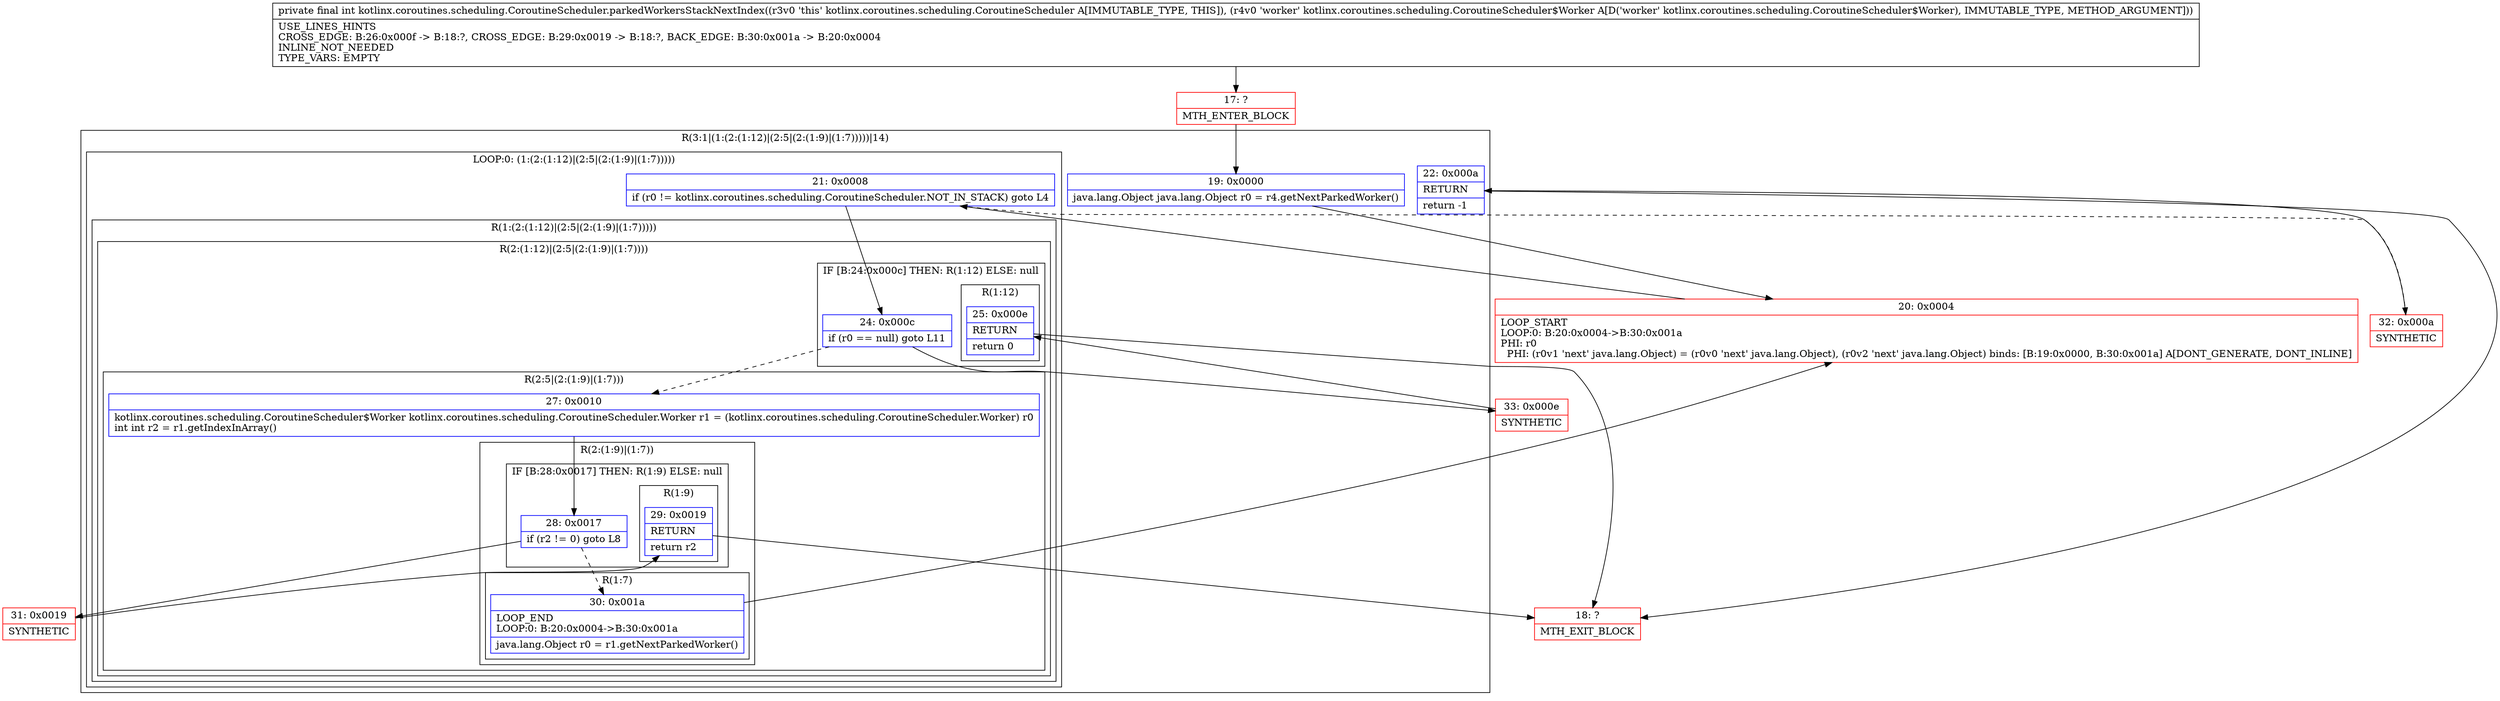 digraph "CFG forkotlinx.coroutines.scheduling.CoroutineScheduler.parkedWorkersStackNextIndex(Lkotlinx\/coroutines\/scheduling\/CoroutineScheduler$Worker;)I" {
subgraph cluster_Region_1773530065 {
label = "R(3:1|(1:(2:(1:12)|(2:5|(2:(1:9)|(1:7)))))|14)";
node [shape=record,color=blue];
Node_19 [shape=record,label="{19\:\ 0x0000|java.lang.Object java.lang.Object r0 = r4.getNextParkedWorker()\l}"];
subgraph cluster_LoopRegion_770649218 {
label = "LOOP:0: (1:(2:(1:12)|(2:5|(2:(1:9)|(1:7)))))";
node [shape=record,color=blue];
Node_21 [shape=record,label="{21\:\ 0x0008|if (r0 != kotlinx.coroutines.scheduling.CoroutineScheduler.NOT_IN_STACK) goto L4\l}"];
subgraph cluster_Region_1942298646 {
label = "R(1:(2:(1:12)|(2:5|(2:(1:9)|(1:7)))))";
node [shape=record,color=blue];
subgraph cluster_Region_1117165950 {
label = "R(2:(1:12)|(2:5|(2:(1:9)|(1:7))))";
node [shape=record,color=blue];
subgraph cluster_IfRegion_1002221177 {
label = "IF [B:24:0x000c] THEN: R(1:12) ELSE: null";
node [shape=record,color=blue];
Node_24 [shape=record,label="{24\:\ 0x000c|if (r0 == null) goto L11\l}"];
subgraph cluster_Region_221054898 {
label = "R(1:12)";
node [shape=record,color=blue];
Node_25 [shape=record,label="{25\:\ 0x000e|RETURN\l|return 0\l}"];
}
}
subgraph cluster_Region_2098274748 {
label = "R(2:5|(2:(1:9)|(1:7)))";
node [shape=record,color=blue];
Node_27 [shape=record,label="{27\:\ 0x0010|kotlinx.coroutines.scheduling.CoroutineScheduler$Worker kotlinx.coroutines.scheduling.CoroutineScheduler.Worker r1 = (kotlinx.coroutines.scheduling.CoroutineScheduler.Worker) r0\lint int r2 = r1.getIndexInArray()\l}"];
subgraph cluster_Region_2019073283 {
label = "R(2:(1:9)|(1:7))";
node [shape=record,color=blue];
subgraph cluster_IfRegion_1781500241 {
label = "IF [B:28:0x0017] THEN: R(1:9) ELSE: null";
node [shape=record,color=blue];
Node_28 [shape=record,label="{28\:\ 0x0017|if (r2 != 0) goto L8\l}"];
subgraph cluster_Region_1047540650 {
label = "R(1:9)";
node [shape=record,color=blue];
Node_29 [shape=record,label="{29\:\ 0x0019|RETURN\l|return r2\l}"];
}
}
subgraph cluster_Region_1797228225 {
label = "R(1:7)";
node [shape=record,color=blue];
Node_30 [shape=record,label="{30\:\ 0x001a|LOOP_END\lLOOP:0: B:20:0x0004\-\>B:30:0x001a\l|java.lang.Object r0 = r1.getNextParkedWorker()\l}"];
}
}
}
}
}
}
Node_22 [shape=record,label="{22\:\ 0x000a|RETURN\l|return \-1\l}"];
}
Node_17 [shape=record,color=red,label="{17\:\ ?|MTH_ENTER_BLOCK\l}"];
Node_20 [shape=record,color=red,label="{20\:\ 0x0004|LOOP_START\lLOOP:0: B:20:0x0004\-\>B:30:0x001a\lPHI: r0 \l  PHI: (r0v1 'next' java.lang.Object) = (r0v0 'next' java.lang.Object), (r0v2 'next' java.lang.Object) binds: [B:19:0x0000, B:30:0x001a] A[DONT_GENERATE, DONT_INLINE]\l}"];
Node_31 [shape=record,color=red,label="{31\:\ 0x0019|SYNTHETIC\l}"];
Node_18 [shape=record,color=red,label="{18\:\ ?|MTH_EXIT_BLOCK\l}"];
Node_33 [shape=record,color=red,label="{33\:\ 0x000e|SYNTHETIC\l}"];
Node_32 [shape=record,color=red,label="{32\:\ 0x000a|SYNTHETIC\l}"];
MethodNode[shape=record,label="{private final int kotlinx.coroutines.scheduling.CoroutineScheduler.parkedWorkersStackNextIndex((r3v0 'this' kotlinx.coroutines.scheduling.CoroutineScheduler A[IMMUTABLE_TYPE, THIS]), (r4v0 'worker' kotlinx.coroutines.scheduling.CoroutineScheduler$Worker A[D('worker' kotlinx.coroutines.scheduling.CoroutineScheduler$Worker), IMMUTABLE_TYPE, METHOD_ARGUMENT]))  | USE_LINES_HINTS\lCROSS_EDGE: B:26:0x000f \-\> B:18:?, CROSS_EDGE: B:29:0x0019 \-\> B:18:?, BACK_EDGE: B:30:0x001a \-\> B:20:0x0004\lINLINE_NOT_NEEDED\lTYPE_VARS: EMPTY\l}"];
MethodNode -> Node_17;Node_19 -> Node_20;
Node_21 -> Node_24;
Node_21 -> Node_32[style=dashed];
Node_24 -> Node_27[style=dashed];
Node_24 -> Node_33;
Node_25 -> Node_18;
Node_27 -> Node_28;
Node_28 -> Node_30[style=dashed];
Node_28 -> Node_31;
Node_29 -> Node_18;
Node_30 -> Node_20;
Node_22 -> Node_18;
Node_17 -> Node_19;
Node_20 -> Node_21;
Node_31 -> Node_29;
Node_33 -> Node_25;
Node_32 -> Node_22;
}

